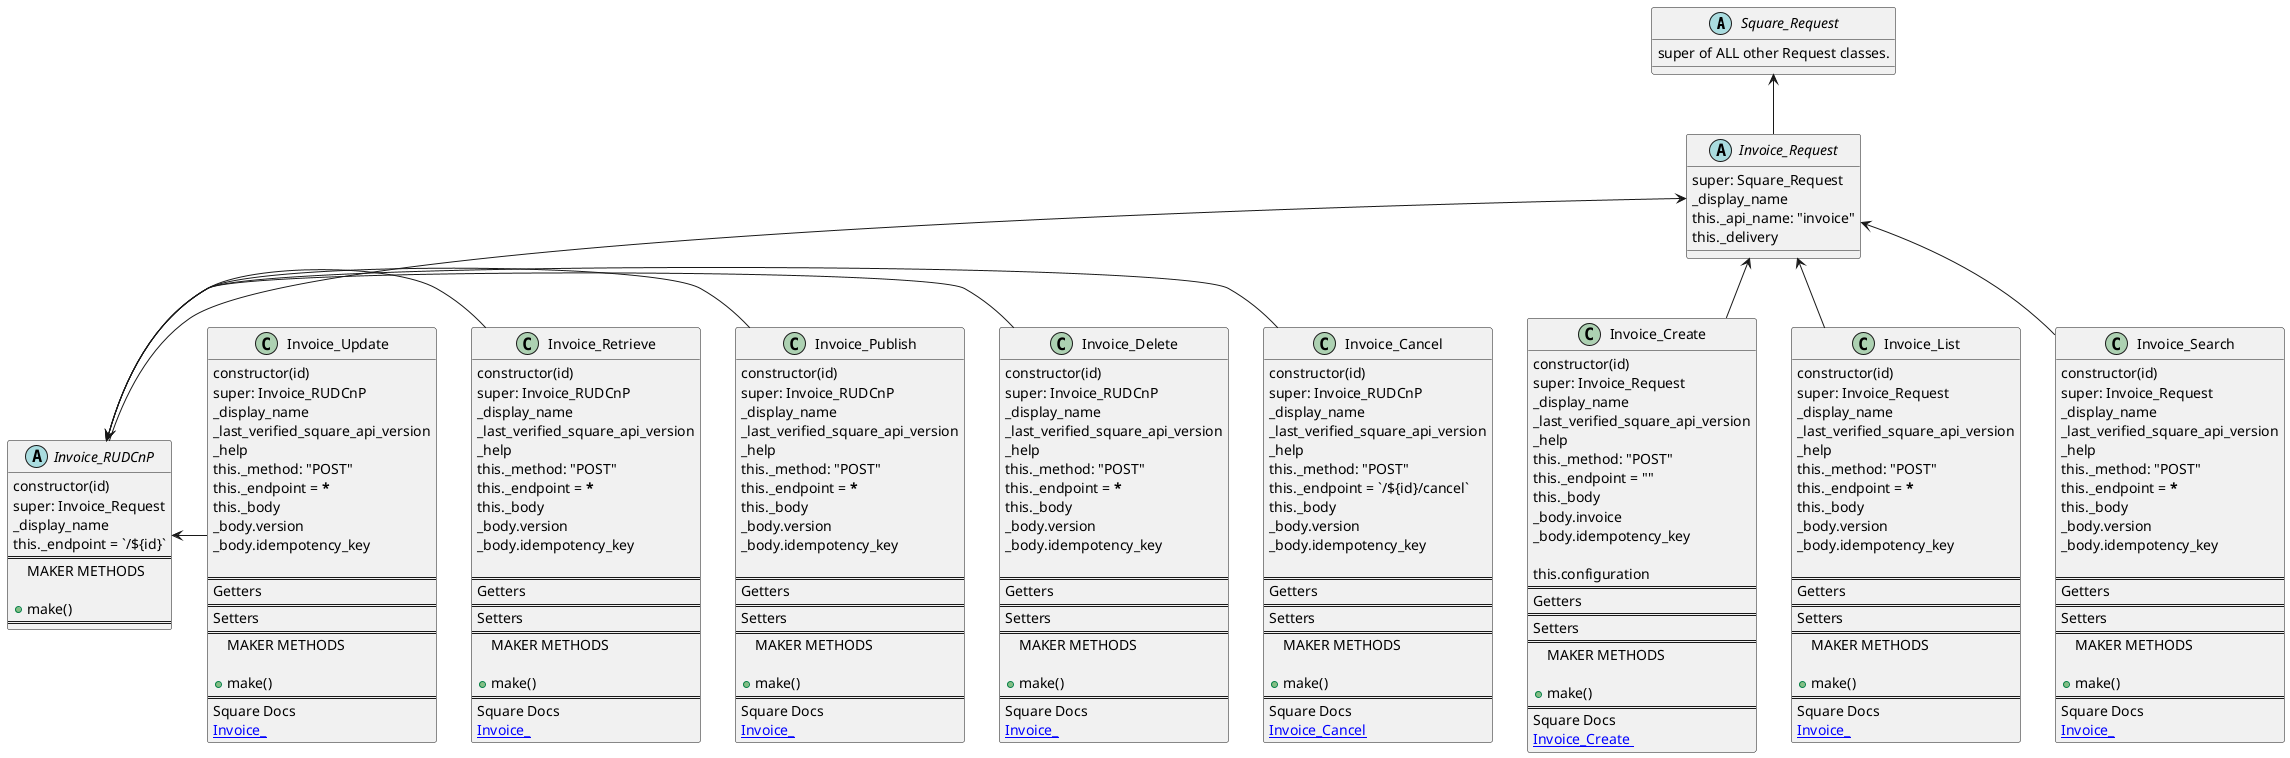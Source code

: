 @startuml
'https://plantuml.com/class-diagram

Square_Request <-- Invoice_Request
Invoice_Request <-- Invoice_RUDCnP
Invoice_Request <-- Invoice_Create
Invoice_Request <-- Invoice_List
Invoice_Request <-- Invoice_Search
Invoice_RUDCnP <- Invoice_Cancel
Invoice_RUDCnP <- Invoice_Delete
Invoice_RUDCnP <- Invoice_Publish
Invoice_RUDCnP <- Invoice_Retrieve
Invoice_RUDCnP <- Invoice_Update

abstract class Square_Request{
super of ALL other Request classes.
}

abstract class Invoice_Request {
super: Square_Request
_display_name
this._api_name: "invoice"
this._delivery
}

abstract class Invoice_RUDCnP {
constructor(id)
super: Invoice_Request
_display_name
this._endpoint = `/${id}`
==
MAKER METHODS

+make()
==
}


class Invoice_Create {
constructor(id)
super: Invoice_Request
_display_name
_last_verified_square_api_version
_help
this._method: "POST"
this._endpoint = ""
this._body
_body.invoice
_body.idempotency_key

this.configuration
==
Getters
==
Setters
==
MAKER METHODS

+make()
==
Square Docs
[[https://developer.squareup.com/reference/square/invoices-api/create-invoice Invoice_Create ]]
}


class Invoice_List {
constructor(id)
super: Invoice_Request
_display_name
_last_verified_square_api_version
_help
this._method: "POST"
this._endpoint = *****
this._body
_body.version
_body.idempotency_key

==
Getters
==
Setters
==
MAKER METHODS

+make()
==
Square Docs
[[ Invoice_ ]]
}



class Invoice_Cancel {
constructor(id)
super: Invoice_RUDCnP
_display_name
_last_verified_square_api_version
_help
this._method: "POST"
this._endpoint = `/${id}/cancel`
this._body
_body.version
_body.idempotency_key

==
Getters
==
Setters
==
MAKER METHODS

+make()
==
Square Docs
[[ Invoice_Cancel ]]
}


class Invoice_Delete {
constructor(id)
super: Invoice_RUDCnP
_display_name
_last_verified_square_api_version
_help
this._method: "POST"
this._endpoint = *****
this._body
_body.version
_body.idempotency_key

==
Getters
==
Setters
==
MAKER METHODS

+make()
==
Square Docs
[[ Invoice_ ]]
}

class Invoice_Publish {
constructor(id)
super: Invoice_RUDCnP
_display_name
_last_verified_square_api_version
_help
this._method: "POST"
this._endpoint = *****
this._body
_body.version
_body.idempotency_key

==
Getters
==
Setters
==
MAKER METHODS

+make()
==
Square Docs
[[ Invoice_ ]]
}


class Invoice_Retrieve {
constructor(id)
super: Invoice_RUDCnP
_display_name
_last_verified_square_api_version
_help
this._method: "POST"
this._endpoint = *****
this._body
_body.version
_body.idempotency_key

==
Getters
==
Setters
==
MAKER METHODS

+make()
==
Square Docs
[[ Invoice_ ]]
}

class Invoice_Search {
constructor(id)
super: Invoice_Request
_display_name
_last_verified_square_api_version
_help
this._method: "POST"
this._endpoint = *****
this._body
_body.version
_body.idempotency_key

==
Getters
==
Setters
==
MAKER METHODS

+make()
==
Square Docs
[[ Invoice_ ]]
}

class Invoice_Update {
constructor(id)
super: Invoice_RUDCnP
_display_name
_last_verified_square_api_version
_help
this._method: "POST"
this._endpoint = *****
this._body
_body.version
_body.idempotency_key

==
Getters
==
Setters
==
MAKER METHODS

+make()
==
Square Docs
[[ Invoice_ ]]
}






@enduml
